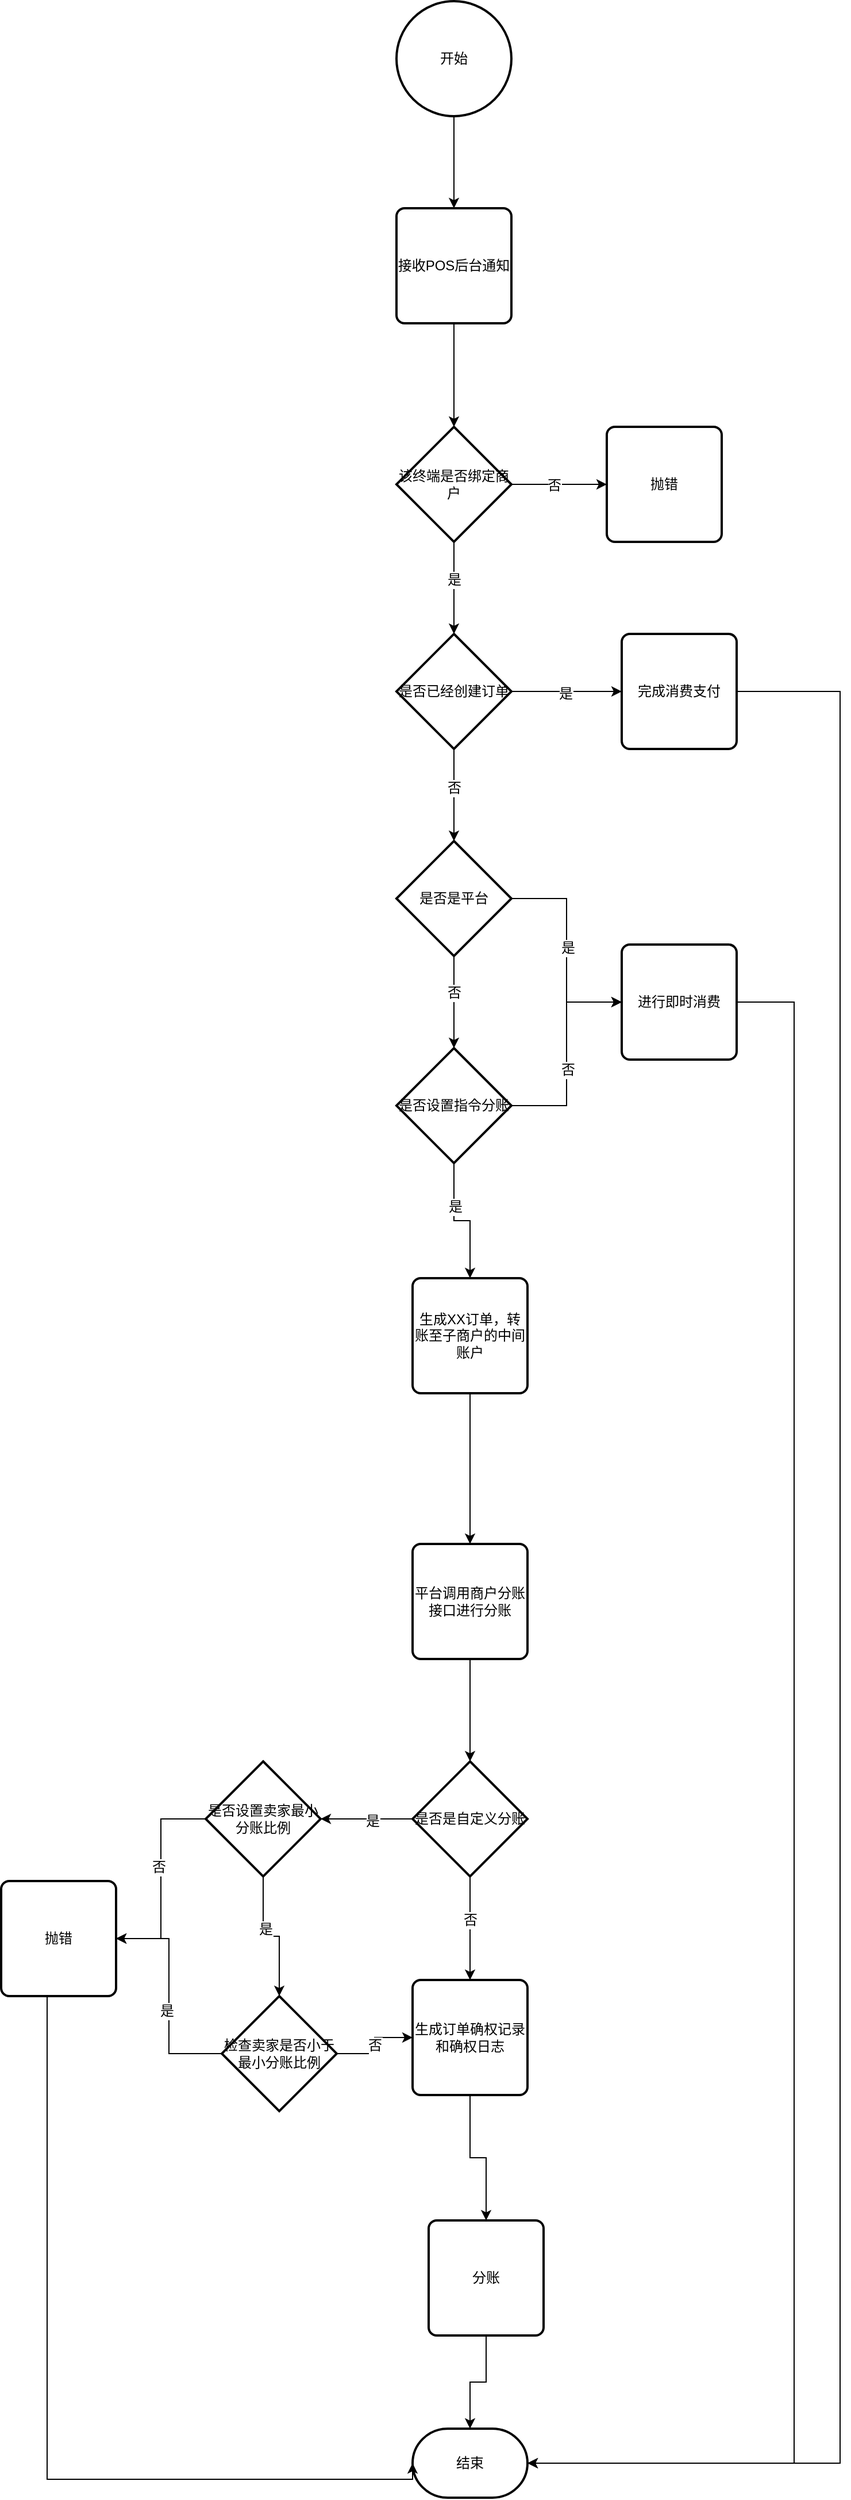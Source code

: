 <mxfile version="11.3.1" type="github" pages="2"><diagram id="bmqmp_pYzf0cV4af58_C" name="Page-1"><mxGraphModel dx="1172" dy="1769" grid="1" gridSize="10" guides="1" tooltips="1" connect="1" arrows="1" fold="1" page="1" pageScale="1" pageWidth="827" pageHeight="1169" math="0" shadow="0"><root><mxCell id="0"/><mxCell id="1" parent="0"/><mxCell id="TQ7nRYCZ8co04XB6RvSc-2" style="edgeStyle=orthogonalEdgeStyle;rounded=0;orthogonalLoop=1;jettySize=auto;html=1;" edge="1" parent="1" source="V3aKViOMNTHxK26wibIm-2" target="TQ7nRYCZ8co04XB6RvSc-1"><mxGeometry relative="1" as="geometry"/></mxCell><mxCell id="V3aKViOMNTHxK26wibIm-2" value="接收POS后台通知" style="rounded=1;whiteSpace=wrap;html=1;absoluteArcSize=1;arcSize=14;strokeWidth=2;" parent="1" vertex="1"><mxGeometry x="644" y="-30" width="100" height="100" as="geometry"/></mxCell><mxCell id="V3aKViOMNTHxK26wibIm-7" style="edgeStyle=orthogonalEdgeStyle;rounded=0;orthogonalLoop=1;jettySize=auto;html=1;entryX=0;entryY=0.5;entryDx=0;entryDy=0;" parent="1" source="V3aKViOMNTHxK26wibIm-4" target="V3aKViOMNTHxK26wibIm-6" edge="1"><mxGeometry relative="1" as="geometry"/></mxCell><mxCell id="V3aKViOMNTHxK26wibIm-8" value="是" style="text;html=1;resizable=0;points=[];align=center;verticalAlign=middle;labelBackgroundColor=#ffffff;" parent="V3aKViOMNTHxK26wibIm-7" vertex="1" connectable="0"><mxGeometry x="-0.021" y="-2" relative="1" as="geometry"><mxPoint as="offset"/></mxGeometry></mxCell><mxCell id="V3aKViOMNTHxK26wibIm-10" value="" style="edgeStyle=orthogonalEdgeStyle;rounded=0;orthogonalLoop=1;jettySize=auto;html=1;" parent="1" source="V3aKViOMNTHxK26wibIm-4" target="V3aKViOMNTHxK26wibIm-9" edge="1"><mxGeometry relative="1" as="geometry"/></mxCell><mxCell id="V3aKViOMNTHxK26wibIm-11" value="否" style="text;html=1;resizable=0;points=[];align=center;verticalAlign=middle;labelBackgroundColor=#ffffff;" parent="V3aKViOMNTHxK26wibIm-10" vertex="1" connectable="0"><mxGeometry x="-0.151" relative="1" as="geometry"><mxPoint as="offset"/></mxGeometry></mxCell><mxCell id="V3aKViOMNTHxK26wibIm-4" value="是否已经创建订单" style="strokeWidth=2;html=1;shape=mxgraph.flowchart.decision;whiteSpace=wrap;" parent="1" vertex="1"><mxGeometry x="644" y="340" width="100" height="100" as="geometry"/></mxCell><mxCell id="V3aKViOMNTHxK26wibIm-13" style="edgeStyle=orthogonalEdgeStyle;rounded=0;orthogonalLoop=1;jettySize=auto;html=1;entryX=0;entryY=0.5;entryDx=0;entryDy=0;" parent="1" source="V3aKViOMNTHxK26wibIm-9" target="V3aKViOMNTHxK26wibIm-12" edge="1"><mxGeometry relative="1" as="geometry"/></mxCell><mxCell id="V3aKViOMNTHxK26wibIm-14" value="是" style="text;html=1;resizable=0;points=[];align=center;verticalAlign=middle;labelBackgroundColor=#ffffff;" parent="V3aKViOMNTHxK26wibIm-13" vertex="1" connectable="0"><mxGeometry x="-0.021" y="1" relative="1" as="geometry"><mxPoint as="offset"/></mxGeometry></mxCell><mxCell id="V3aKViOMNTHxK26wibIm-40" value="" style="edgeStyle=orthogonalEdgeStyle;rounded=0;orthogonalLoop=1;jettySize=auto;html=1;" parent="1" source="V3aKViOMNTHxK26wibIm-9" target="V3aKViOMNTHxK26wibIm-39" edge="1"><mxGeometry relative="1" as="geometry"/></mxCell><mxCell id="V3aKViOMNTHxK26wibIm-47" value="否" style="text;html=1;resizable=0;points=[];align=center;verticalAlign=middle;labelBackgroundColor=#ffffff;" parent="V3aKViOMNTHxK26wibIm-40" vertex="1" connectable="0"><mxGeometry x="-0.2" relative="1" as="geometry"><mxPoint as="offset"/></mxGeometry></mxCell><mxCell id="V3aKViOMNTHxK26wibIm-9" value="是否是平台" style="strokeWidth=2;html=1;shape=mxgraph.flowchart.decision;whiteSpace=wrap;" parent="1" vertex="1"><mxGeometry x="644" y="520" width="100" height="100" as="geometry"/></mxCell><mxCell id="V3aKViOMNTHxK26wibIm-42" value="" style="edgeStyle=orthogonalEdgeStyle;rounded=0;orthogonalLoop=1;jettySize=auto;html=1;entryX=0;entryY=0.5;entryDx=0;entryDy=0;" parent="1" source="V3aKViOMNTHxK26wibIm-39" target="V3aKViOMNTHxK26wibIm-12" edge="1"><mxGeometry relative="1" as="geometry"><mxPoint x="824" y="750" as="targetPoint"/></mxGeometry></mxCell><mxCell id="V3aKViOMNTHxK26wibIm-43" value="否" style="text;html=1;resizable=0;points=[];align=center;verticalAlign=middle;labelBackgroundColor=#ffffff;" parent="V3aKViOMNTHxK26wibIm-42" vertex="1" connectable="0"><mxGeometry x="-0.15" y="-1" relative="1" as="geometry"><mxPoint as="offset"/></mxGeometry></mxCell><mxCell id="V3aKViOMNTHxK26wibIm-44" style="edgeStyle=orthogonalEdgeStyle;rounded=0;orthogonalLoop=1;jettySize=auto;html=1;entryX=0.5;entryY=0;entryDx=0;entryDy=0;" parent="1" source="V3aKViOMNTHxK26wibIm-39" target="V3aKViOMNTHxK26wibIm-16" edge="1"><mxGeometry relative="1" as="geometry"/></mxCell><mxCell id="V3aKViOMNTHxK26wibIm-48" value="是" style="text;html=1;resizable=0;points=[];align=center;verticalAlign=middle;labelBackgroundColor=#ffffff;" parent="V3aKViOMNTHxK26wibIm-44" vertex="1" connectable="0"><mxGeometry x="-0.333" y="1" relative="1" as="geometry"><mxPoint as="offset"/></mxGeometry></mxCell><mxCell id="V3aKViOMNTHxK26wibIm-39" value="是否设置指令分账" style="strokeWidth=2;html=1;shape=mxgraph.flowchart.decision;whiteSpace=wrap;" parent="1" vertex="1"><mxGeometry x="644" y="700" width="100" height="100" as="geometry"/></mxCell><mxCell id="V3aKViOMNTHxK26wibIm-24" style="edgeStyle=orthogonalEdgeStyle;rounded=0;orthogonalLoop=1;jettySize=auto;html=1;entryX=1;entryY=0.5;entryDx=0;entryDy=0;entryPerimeter=0;exitX=1;exitY=0.5;exitDx=0;exitDy=0;" parent="1" source="V3aKViOMNTHxK26wibIm-6" target="V3aKViOMNTHxK26wibIm-22" edge="1"><mxGeometry relative="1" as="geometry"><Array as="points"><mxPoint x="954" y="390"/><mxPoint x="1030" y="390"/><mxPoint x="1030" y="1930"/></Array></mxGeometry></mxCell><mxCell id="V3aKViOMNTHxK26wibIm-6" value="完成消费支付" style="rounded=1;whiteSpace=wrap;html=1;absoluteArcSize=1;arcSize=14;strokeWidth=2;" parent="1" vertex="1"><mxGeometry x="840" y="340" width="100" height="100" as="geometry"/></mxCell><mxCell id="V3aKViOMNTHxK26wibIm-25" style="edgeStyle=orthogonalEdgeStyle;rounded=0;orthogonalLoop=1;jettySize=auto;html=1;entryX=1;entryY=0.5;entryDx=0;entryDy=0;entryPerimeter=0;exitX=1;exitY=0.5;exitDx=0;exitDy=0;" parent="1" source="V3aKViOMNTHxK26wibIm-12" target="V3aKViOMNTHxK26wibIm-22" edge="1"><mxGeometry relative="1" as="geometry"><Array as="points"><mxPoint x="954" y="660"/><mxPoint x="990" y="660"/><mxPoint x="990" y="1930"/></Array></mxGeometry></mxCell><mxCell id="V3aKViOMNTHxK26wibIm-12" value="进行即时消费" style="rounded=1;whiteSpace=wrap;html=1;absoluteArcSize=1;arcSize=14;strokeWidth=2;" parent="1" vertex="1"><mxGeometry x="840" y="610" width="100" height="100" as="geometry"/></mxCell><mxCell id="V3aKViOMNTHxK26wibIm-20" value="" style="edgeStyle=orthogonalEdgeStyle;rounded=0;orthogonalLoop=1;jettySize=auto;html=1;" parent="1" source="V3aKViOMNTHxK26wibIm-16" target="V3aKViOMNTHxK26wibIm-19" edge="1"><mxGeometry relative="1" as="geometry"/></mxCell><mxCell id="V3aKViOMNTHxK26wibIm-16" value="生成XX订单，转账至子商户的中间账户" style="rounded=1;whiteSpace=wrap;html=1;absoluteArcSize=1;arcSize=14;strokeWidth=2;" parent="1" vertex="1"><mxGeometry x="658" y="900" width="100" height="100" as="geometry"/></mxCell><mxCell id="V3aKViOMNTHxK26wibIm-53" style="edgeStyle=orthogonalEdgeStyle;rounded=0;orthogonalLoop=1;jettySize=auto;html=1;" parent="1" source="V3aKViOMNTHxK26wibIm-19" target="V3aKViOMNTHxK26wibIm-51" edge="1"><mxGeometry relative="1" as="geometry"/></mxCell><mxCell id="V3aKViOMNTHxK26wibIm-19" value="平台调用商户分账接口进行分账" style="rounded=1;whiteSpace=wrap;html=1;absoluteArcSize=1;arcSize=14;strokeWidth=2;" parent="1" vertex="1"><mxGeometry x="658" y="1131" width="100" height="100" as="geometry"/></mxCell><mxCell id="V3aKViOMNTHxK26wibIm-22" value="结束" style="strokeWidth=2;html=1;shape=mxgraph.flowchart.terminator;whiteSpace=wrap;" parent="1" vertex="1"><mxGeometry x="658" y="1900" width="100" height="60" as="geometry"/></mxCell><mxCell id="V3aKViOMNTHxK26wibIm-46" style="edgeStyle=orthogonalEdgeStyle;rounded=0;orthogonalLoop=1;jettySize=auto;html=1;entryX=0.5;entryY=0;entryDx=0;entryDy=0;" parent="1" source="V3aKViOMNTHxK26wibIm-45" target="V3aKViOMNTHxK26wibIm-2" edge="1"><mxGeometry relative="1" as="geometry"/></mxCell><mxCell id="V3aKViOMNTHxK26wibIm-45" value="开始" style="strokeWidth=2;html=1;shape=mxgraph.flowchart.start_2;whiteSpace=wrap;" parent="1" vertex="1"><mxGeometry x="644" y="-210" width="100" height="100" as="geometry"/></mxCell><mxCell id="V3aKViOMNTHxK26wibIm-55" value="" style="edgeStyle=orthogonalEdgeStyle;rounded=0;orthogonalLoop=1;jettySize=auto;html=1;" parent="1" source="V3aKViOMNTHxK26wibIm-51" target="V3aKViOMNTHxK26wibIm-54" edge="1"><mxGeometry relative="1" as="geometry"/></mxCell><mxCell id="V3aKViOMNTHxK26wibIm-56" value="是" style="text;html=1;resizable=0;points=[];align=center;verticalAlign=middle;labelBackgroundColor=#ffffff;" parent="V3aKViOMNTHxK26wibIm-55" vertex="1" connectable="0"><mxGeometry x="-0.125" y="2" relative="1" as="geometry"><mxPoint as="offset"/></mxGeometry></mxCell><mxCell id="V3aKViOMNTHxK26wibIm-58" style="edgeStyle=orthogonalEdgeStyle;rounded=0;orthogonalLoop=1;jettySize=auto;html=1;" parent="1" source="V3aKViOMNTHxK26wibIm-51" target="V3aKViOMNTHxK26wibIm-57" edge="1"><mxGeometry relative="1" as="geometry"/></mxCell><mxCell id="V3aKViOMNTHxK26wibIm-59" value="否" style="text;html=1;resizable=0;points=[];align=center;verticalAlign=middle;labelBackgroundColor=#ffffff;" parent="V3aKViOMNTHxK26wibIm-58" vertex="1" connectable="0"><mxGeometry x="-0.156" relative="1" as="geometry"><mxPoint as="offset"/></mxGeometry></mxCell><mxCell id="V3aKViOMNTHxK26wibIm-51" value="是否是自定义分账" style="strokeWidth=2;html=1;shape=mxgraph.flowchart.decision;whiteSpace=wrap;" parent="1" vertex="1"><mxGeometry x="658" y="1320" width="100" height="100" as="geometry"/></mxCell><mxCell id="V3aKViOMNTHxK26wibIm-64" value="" style="edgeStyle=orthogonalEdgeStyle;rounded=0;orthogonalLoop=1;jettySize=auto;html=1;entryX=1;entryY=0.5;entryDx=0;entryDy=0;" parent="1" source="V3aKViOMNTHxK26wibIm-54" target="V3aKViOMNTHxK26wibIm-65" edge="1"><mxGeometry relative="1" as="geometry"><mxPoint x="398" y="1384" as="targetPoint"/></mxGeometry></mxCell><mxCell id="V3aKViOMNTHxK26wibIm-76" value="否" style="text;html=1;resizable=0;points=[];align=center;verticalAlign=middle;labelBackgroundColor=#ffffff;" parent="V3aKViOMNTHxK26wibIm-64" vertex="1" connectable="0"><mxGeometry x="-0.11" y="-2" relative="1" as="geometry"><mxPoint as="offset"/></mxGeometry></mxCell><mxCell id="V3aKViOMNTHxK26wibIm-70" value="" style="edgeStyle=orthogonalEdgeStyle;rounded=0;orthogonalLoop=1;jettySize=auto;html=1;" parent="1" source="V3aKViOMNTHxK26wibIm-54" target="V3aKViOMNTHxK26wibIm-69" edge="1"><mxGeometry relative="1" as="geometry"/></mxCell><mxCell id="V3aKViOMNTHxK26wibIm-75" value="是" style="text;html=1;resizable=0;points=[];align=center;verticalAlign=middle;labelBackgroundColor=#ffffff;" parent="V3aKViOMNTHxK26wibIm-70" vertex="1" connectable="0"><mxGeometry x="-0.222" y="2" relative="1" as="geometry"><mxPoint as="offset"/></mxGeometry></mxCell><mxCell id="V3aKViOMNTHxK26wibIm-54" value="是否设置卖家最小分账比例" style="strokeWidth=2;html=1;shape=mxgraph.flowchart.decision;whiteSpace=wrap;" parent="1" vertex="1"><mxGeometry x="478" y="1320" width="100" height="100" as="geometry"/></mxCell><mxCell id="V3aKViOMNTHxK26wibIm-71" style="edgeStyle=orthogonalEdgeStyle;rounded=0;orthogonalLoop=1;jettySize=auto;html=1;entryX=0;entryY=0.5;entryDx=0;entryDy=0;" parent="1" source="V3aKViOMNTHxK26wibIm-69" target="V3aKViOMNTHxK26wibIm-57" edge="1"><mxGeometry relative="1" as="geometry"/></mxCell><mxCell id="V3aKViOMNTHxK26wibIm-72" value="否" style="text;html=1;resizable=0;points=[];align=center;verticalAlign=middle;labelBackgroundColor=#ffffff;" parent="V3aKViOMNTHxK26wibIm-71" vertex="1" connectable="0"><mxGeometry relative="1" as="geometry"><mxPoint as="offset"/></mxGeometry></mxCell><mxCell id="V3aKViOMNTHxK26wibIm-73" style="edgeStyle=orthogonalEdgeStyle;rounded=0;orthogonalLoop=1;jettySize=auto;html=1;entryX=1;entryY=0.5;entryDx=0;entryDy=0;" parent="1" source="V3aKViOMNTHxK26wibIm-69" target="V3aKViOMNTHxK26wibIm-65" edge="1"><mxGeometry relative="1" as="geometry"/></mxCell><mxCell id="V3aKViOMNTHxK26wibIm-74" value="是" style="text;html=1;resizable=0;points=[];align=center;verticalAlign=middle;labelBackgroundColor=#ffffff;" parent="V3aKViOMNTHxK26wibIm-73" vertex="1" connectable="0"><mxGeometry x="-0.135" y="2" relative="1" as="geometry"><mxPoint as="offset"/></mxGeometry></mxCell><mxCell id="V3aKViOMNTHxK26wibIm-69" value="检查卖家是否小于最小分账比例" style="strokeWidth=2;html=1;shape=mxgraph.flowchart.decision;whiteSpace=wrap;" parent="1" vertex="1"><mxGeometry x="492" y="1524" width="100" height="100" as="geometry"/></mxCell><mxCell id="V3aKViOMNTHxK26wibIm-61" value="" style="edgeStyle=orthogonalEdgeStyle;rounded=0;orthogonalLoop=1;jettySize=auto;html=1;" parent="1" source="V3aKViOMNTHxK26wibIm-57" target="V3aKViOMNTHxK26wibIm-60" edge="1"><mxGeometry relative="1" as="geometry"/></mxCell><mxCell id="V3aKViOMNTHxK26wibIm-57" value="生成订单确权记录和确权日志" style="rounded=1;whiteSpace=wrap;html=1;absoluteArcSize=1;arcSize=14;strokeWidth=2;" parent="1" vertex="1"><mxGeometry x="658" y="1510" width="100" height="100" as="geometry"/></mxCell><mxCell id="V3aKViOMNTHxK26wibIm-62" style="edgeStyle=orthogonalEdgeStyle;rounded=0;orthogonalLoop=1;jettySize=auto;html=1;" parent="1" source="V3aKViOMNTHxK26wibIm-60" target="V3aKViOMNTHxK26wibIm-22" edge="1"><mxGeometry relative="1" as="geometry"/></mxCell><mxCell id="V3aKViOMNTHxK26wibIm-60" value="分账" style="rounded=1;whiteSpace=wrap;html=1;absoluteArcSize=1;arcSize=14;strokeWidth=2;" parent="1" vertex="1"><mxGeometry x="672" y="1719" width="100" height="100" as="geometry"/></mxCell><mxCell id="V3aKViOMNTHxK26wibIm-66" style="edgeStyle=orthogonalEdgeStyle;rounded=0;orthogonalLoop=1;jettySize=auto;html=1;entryX=0;entryY=0.5;entryDx=0;entryDy=0;entryPerimeter=0;" parent="1" source="V3aKViOMNTHxK26wibIm-65" target="V3aKViOMNTHxK26wibIm-22" edge="1"><mxGeometry relative="1" as="geometry"><Array as="points"><mxPoint x="340" y="1944"/></Array></mxGeometry></mxCell><mxCell id="V3aKViOMNTHxK26wibIm-65" value="抛错" style="rounded=1;whiteSpace=wrap;html=1;absoluteArcSize=1;arcSize=14;strokeWidth=2;" parent="1" vertex="1"><mxGeometry x="300" y="1424" width="100" height="100" as="geometry"/></mxCell><mxCell id="TQ7nRYCZ8co04XB6RvSc-4" value="" style="edgeStyle=orthogonalEdgeStyle;rounded=0;orthogonalLoop=1;jettySize=auto;html=1;entryX=0;entryY=0.5;entryDx=0;entryDy=0;" edge="1" parent="1" source="TQ7nRYCZ8co04XB6RvSc-1" target="TQ7nRYCZ8co04XB6RvSc-5"><mxGeometry relative="1" as="geometry"><mxPoint x="824" y="210" as="targetPoint"/></mxGeometry></mxCell><mxCell id="TQ7nRYCZ8co04XB6RvSc-8" value="否" style="text;html=1;resizable=0;points=[];align=center;verticalAlign=middle;labelBackgroundColor=#ffffff;" vertex="1" connectable="0" parent="TQ7nRYCZ8co04XB6RvSc-4"><mxGeometry x="-0.108" y="-1" relative="1" as="geometry"><mxPoint as="offset"/></mxGeometry></mxCell><mxCell id="TQ7nRYCZ8co04XB6RvSc-9" style="edgeStyle=orthogonalEdgeStyle;rounded=0;orthogonalLoop=1;jettySize=auto;html=1;" edge="1" parent="1" source="TQ7nRYCZ8co04XB6RvSc-1" target="V3aKViOMNTHxK26wibIm-4"><mxGeometry relative="1" as="geometry"/></mxCell><mxCell id="TQ7nRYCZ8co04XB6RvSc-10" value="是" style="text;html=1;resizable=0;points=[];align=center;verticalAlign=middle;labelBackgroundColor=#ffffff;" vertex="1" connectable="0" parent="TQ7nRYCZ8co04XB6RvSc-9"><mxGeometry x="-0.187" relative="1" as="geometry"><mxPoint as="offset"/></mxGeometry></mxCell><mxCell id="TQ7nRYCZ8co04XB6RvSc-1" value="该终端是否绑定商户" style="strokeWidth=2;html=1;shape=mxgraph.flowchart.decision;whiteSpace=wrap;" vertex="1" parent="1"><mxGeometry x="644" y="160" width="100" height="100" as="geometry"/></mxCell><mxCell id="TQ7nRYCZ8co04XB6RvSc-5" value="抛错" style="rounded=1;whiteSpace=wrap;html=1;absoluteArcSize=1;arcSize=14;strokeWidth=2;" vertex="1" parent="1"><mxGeometry x="827" y="160" width="100" height="100" as="geometry"/></mxCell></root></mxGraphModel></diagram><diagram id="SkTphglHhAe-d4FNjYmB" name="Page-2"><mxGraphModel dx="2013" dy="614" grid="1" gridSize="10" guides="1" tooltips="1" connect="1" arrows="1" fold="1" page="1" pageScale="1" pageWidth="827" pageHeight="1169" math="0" shadow="0"><root><mxCell id="3LnEUzCjZuOp0QOJ6qgH-0"/><mxCell id="3LnEUzCjZuOp0QOJ6qgH-1" parent="3LnEUzCjZuOp0QOJ6qgH-0"/><mxCell id="3LnEUzCjZuOp0QOJ6qgH-5" value="用户" style="shape=umlLifeline;perimeter=lifelinePerimeter;whiteSpace=wrap;html=1;container=1;collapsible=0;recursiveResize=0;outlineConnect=0;" vertex="1" parent="3LnEUzCjZuOp0QOJ6qgH-1"><mxGeometry x="-80" y="70" width="100" height="300" as="geometry"/></mxCell><mxCell id="3LnEUzCjZuOp0QOJ6qgH-9" value="" style="html=1;points=[];perimeter=orthogonalPerimeter;" vertex="1" parent="3LnEUzCjZuOp0QOJ6qgH-5"><mxGeometry x="45" y="70" width="10" height="80" as="geometry"/></mxCell><mxCell id="3LnEUzCjZuOp0QOJ6qgH-6" value="POS" style="shape=umlLifeline;perimeter=lifelinePerimeter;whiteSpace=wrap;html=1;container=1;collapsible=0;recursiveResize=0;outlineConnect=0;" vertex="1" parent="3LnEUzCjZuOp0QOJ6qgH-1"><mxGeometry x="380" y="70" width="100" height="300" as="geometry"/></mxCell><mxCell id="3LnEUzCjZuOp0QOJ6qgH-10" value="" style="html=1;points=[];perimeter=orthogonalPerimeter;" vertex="1" parent="3LnEUzCjZuOp0QOJ6qgH-6"><mxGeometry x="45" y="70" width="10" height="170" as="geometry"/></mxCell><mxCell id="3LnEUzCjZuOp0QOJ6qgH-7" value="存管系统" style="shape=umlLifeline;perimeter=lifelinePerimeter;whiteSpace=wrap;html=1;container=1;collapsible=0;recursiveResize=0;outlineConnect=0;" vertex="1" parent="3LnEUzCjZuOp0QOJ6qgH-1"><mxGeometry x="600" y="70" width="100" height="630" as="geometry"/></mxCell><mxCell id="3LnEUzCjZuOp0QOJ6qgH-16" value="" style="html=1;points=[];perimeter=orthogonalPerimeter;" vertex="1" parent="3LnEUzCjZuOp0QOJ6qgH-7"><mxGeometry x="45" y="173" width="10" height="69" as="geometry"/></mxCell><mxCell id="3LnEUzCjZuOp0QOJ6qgH-21" value="" style="html=1;points=[];perimeter=orthogonalPerimeter;" vertex="1" parent="3LnEUzCjZuOp0QOJ6qgH-7"><mxGeometry x="45" y="360" width="10" height="80" as="geometry"/></mxCell><mxCell id="3LnEUzCjZuOp0QOJ6qgH-8" value="平台" style="shape=umlLifeline;perimeter=lifelinePerimeter;whiteSpace=wrap;html=1;container=1;collapsible=0;recursiveResize=0;outlineConnect=0;" vertex="1" parent="3LnEUzCjZuOp0QOJ6qgH-1"><mxGeometry x="150" y="70" width="100" height="610" as="geometry"/></mxCell><mxCell id="3LnEUzCjZuOp0QOJ6qgH-19" value="" style="html=1;points=[];perimeter=orthogonalPerimeter;" vertex="1" parent="3LnEUzCjZuOp0QOJ6qgH-8"><mxGeometry x="45" y="360" width="10" height="80" as="geometry"/></mxCell><mxCell id="3LnEUzCjZuOp0QOJ6qgH-11" value="支付" style="html=1;verticalAlign=bottom;endArrow=block;entryX=0;entryY=0;exitX=0.9;exitY=0.013;exitDx=0;exitDy=0;exitPerimeter=0;" edge="1" target="3LnEUzCjZuOp0QOJ6qgH-10" parent="3LnEUzCjZuOp0QOJ6qgH-1" source="3LnEUzCjZuOp0QOJ6qgH-9"><mxGeometry relative="1" as="geometry"><mxPoint x="355" y="140" as="sourcePoint"/></mxGeometry></mxCell><mxCell id="3LnEUzCjZuOp0QOJ6qgH-12" value="支付结果" style="html=1;verticalAlign=bottom;endArrow=open;dashed=1;endSize=8;" edge="1" source="3LnEUzCjZuOp0QOJ6qgH-10" parent="3LnEUzCjZuOp0QOJ6qgH-1"><mxGeometry relative="1" as="geometry"><mxPoint x="-24" y="216" as="targetPoint"/></mxGeometry></mxCell><mxCell id="3LnEUzCjZuOp0QOJ6qgH-17" value="支付通知" style="html=1;verticalAlign=bottom;endArrow=block;entryX=0.5;entryY=0;exitX=0.9;exitY=0.013;exitDx=0;exitDy=0;exitPerimeter=0;entryDx=0;entryDy=0;entryPerimeter=0;" edge="1" parent="3LnEUzCjZuOp0QOJ6qgH-1" target="3LnEUzCjZuOp0QOJ6qgH-16"><mxGeometry relative="1" as="geometry"><mxPoint x="435" y="241.04" as="sourcePoint"/><mxPoint x="886" y="240" as="targetPoint"/></mxGeometry></mxCell><mxCell id="3LnEUzCjZuOp0QOJ6qgH-18" value="同步返回" style="html=1;verticalAlign=bottom;endArrow=open;dashed=1;endSize=8;" edge="1" parent="3LnEUzCjZuOp0QOJ6qgH-1"><mxGeometry relative="1" as="geometry"><mxPoint x="436" y="310" as="targetPoint"/><mxPoint x="645" y="310.5" as="sourcePoint"/></mxGeometry></mxCell><mxCell id="3LnEUzCjZuOp0QOJ6qgH-22" value="商户分账" style="html=1;verticalAlign=bottom;endArrow=block;exitX=0.9;exitY=0.013;exitDx=0;exitDy=0;exitPerimeter=0;entryX=-0.1;entryY=0.038;entryDx=0;entryDy=0;entryPerimeter=0;" edge="1" parent="3LnEUzCjZuOp0QOJ6qgH-1" target="3LnEUzCjZuOp0QOJ6qgH-21"><mxGeometry relative="1" as="geometry"><mxPoint x="204" y="431.04" as="sourcePoint"/><mxPoint x="640" y="430" as="targetPoint"/></mxGeometry></mxCell><mxCell id="3LnEUzCjZuOp0QOJ6qgH-23" value="分账结果同步返回" style="html=1;verticalAlign=bottom;endArrow=open;dashed=1;endSize=8;" edge="1" parent="3LnEUzCjZuOp0QOJ6qgH-1" target="3LnEUzCjZuOp0QOJ6qgH-19"><mxGeometry relative="1" as="geometry"><mxPoint x="436" y="490" as="targetPoint"/><mxPoint x="645" y="490.5" as="sourcePoint"/></mxGeometry></mxCell><mxCell id="3LnEUzCjZuOp0QOJ6qgH-24" value="分账结果异步返回" style="html=1;verticalAlign=bottom;endArrow=open;dashed=1;endSize=8;exitX=0.1;exitY=0.988;exitDx=0;exitDy=0;exitPerimeter=0;entryX=1;entryY=0.975;entryDx=0;entryDy=0;entryPerimeter=0;" edge="1" parent="3LnEUzCjZuOp0QOJ6qgH-1" source="3LnEUzCjZuOp0QOJ6qgH-21" target="3LnEUzCjZuOp0QOJ6qgH-19"><mxGeometry relative="1" as="geometry"><mxPoint x="215" y="500.5" as="targetPoint"/><mxPoint x="655" y="500.5" as="sourcePoint"/></mxGeometry></mxCell></root></mxGraphModel></diagram></mxfile>